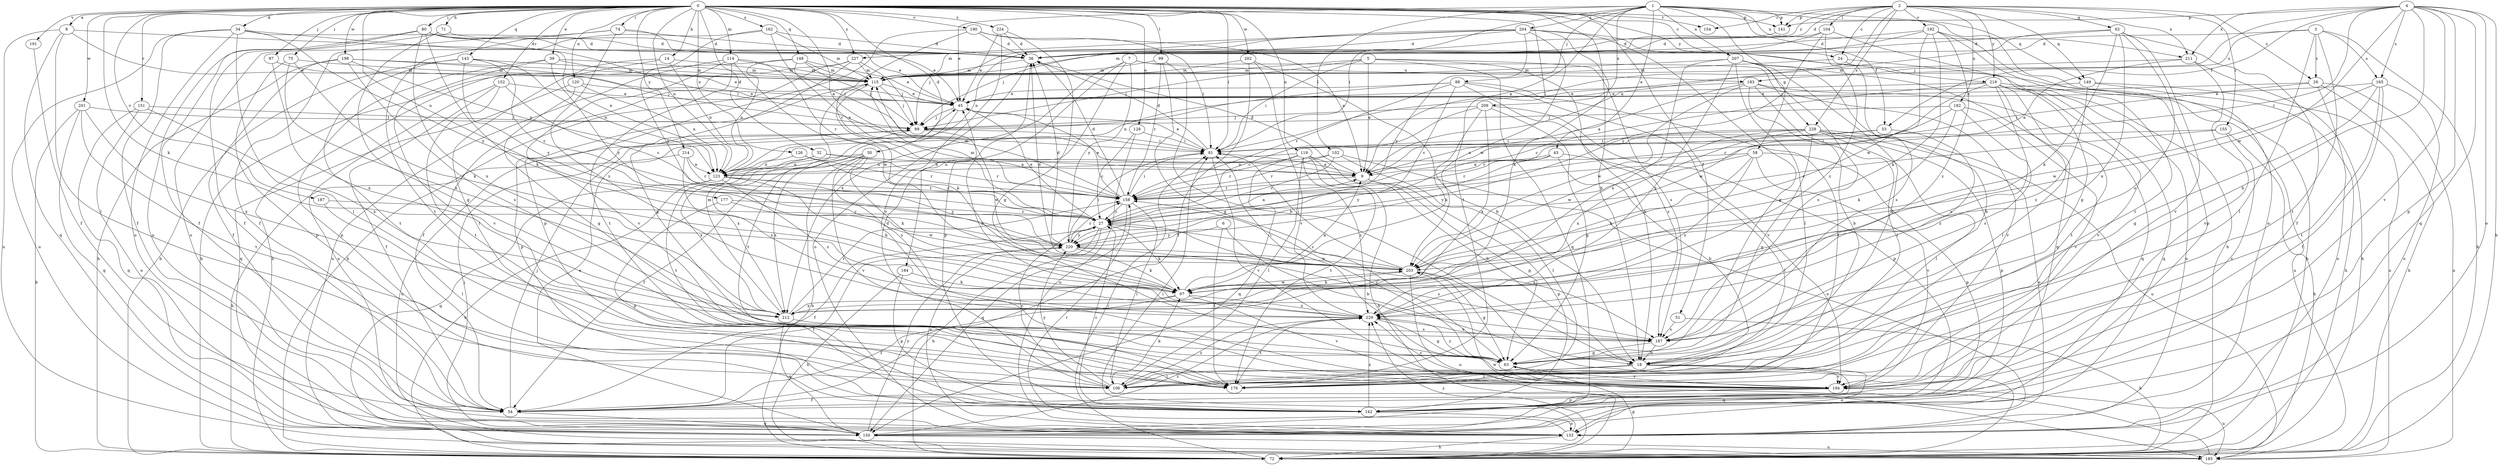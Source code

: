 strict digraph  {
0;
1;
2;
3;
4;
5;
6;
7;
8;
9;
14;
18;
24;
26;
27;
30;
32;
34;
36;
39;
43;
45;
51;
53;
54;
58;
62;
63;
71;
72;
74;
75;
80;
81;
87;
88;
89;
97;
99;
102;
104;
106;
114;
115;
119;
120;
123;
126;
128;
133;
141;
142;
143;
148;
149;
150;
151;
152;
154;
155;
158;
162;
165;
167;
176;
177;
182;
183;
184;
185;
187;
190;
191;
192;
194;
198;
201;
202;
203;
204;
207;
209;
211;
212;
214;
219;
220;
224;
227;
228;
229;
0 -> 8  [label=a];
0 -> 9  [label=a];
0 -> 14  [label=b];
0 -> 18  [label=b];
0 -> 24  [label=c];
0 -> 30  [label=d];
0 -> 32  [label=d];
0 -> 34  [label=d];
0 -> 39  [label=e];
0 -> 51  [label=f];
0 -> 71  [label=h];
0 -> 74  [label=i];
0 -> 75  [label=i];
0 -> 80  [label=i];
0 -> 81  [label=i];
0 -> 87  [label=j];
0 -> 97  [label=k];
0 -> 99  [label=l];
0 -> 114  [label=m];
0 -> 119  [label=n];
0 -> 120  [label=n];
0 -> 123  [label=n];
0 -> 126  [label=o];
0 -> 128  [label=o];
0 -> 141  [label=p];
0 -> 143  [label=q];
0 -> 148  [label=q];
0 -> 151  [label=r];
0 -> 152  [label=r];
0 -> 154  [label=r];
0 -> 162  [label=s];
0 -> 176  [label=t];
0 -> 177  [label=u];
0 -> 187  [label=v];
0 -> 190  [label=v];
0 -> 191  [label=v];
0 -> 198  [label=w];
0 -> 201  [label=w];
0 -> 202  [label=w];
0 -> 214  [label=y];
0 -> 219  [label=y];
0 -> 224  [label=z];
0 -> 227  [label=z];
1 -> 9  [label=a];
1 -> 43  [label=e];
1 -> 45  [label=e];
1 -> 53  [label=f];
1 -> 58  [label=g];
1 -> 81  [label=i];
1 -> 88  [label=j];
1 -> 102  [label=l];
1 -> 133  [label=o];
1 -> 141  [label=p];
1 -> 149  [label=q];
1 -> 204  [label=x];
1 -> 207  [label=x];
1 -> 209  [label=x];
1 -> 211  [label=x];
2 -> 9  [label=a];
2 -> 24  [label=c];
2 -> 26  [label=c];
2 -> 36  [label=d];
2 -> 62  [label=g];
2 -> 104  [label=l];
2 -> 141  [label=p];
2 -> 149  [label=q];
2 -> 154  [label=r];
2 -> 155  [label=r];
2 -> 182  [label=u];
2 -> 192  [label=v];
2 -> 211  [label=x];
2 -> 219  [label=y];
2 -> 227  [label=z];
2 -> 228  [label=z];
3 -> 26  [label=c];
3 -> 36  [label=d];
3 -> 72  [label=h];
3 -> 106  [label=l];
3 -> 165  [label=s];
3 -> 176  [label=t];
3 -> 183  [label=u];
4 -> 18  [label=b];
4 -> 53  [label=f];
4 -> 72  [label=h];
4 -> 89  [label=j];
4 -> 133  [label=o];
4 -> 141  [label=p];
4 -> 142  [label=p];
4 -> 150  [label=q];
4 -> 158  [label=r];
4 -> 165  [label=s];
4 -> 194  [label=v];
4 -> 203  [label=w];
4 -> 211  [label=x];
5 -> 9  [label=a];
5 -> 18  [label=b];
5 -> 81  [label=i];
5 -> 89  [label=j];
5 -> 115  [label=m];
5 -> 150  [label=q];
5 -> 167  [label=s];
6 -> 18  [label=b];
6 -> 176  [label=t];
6 -> 220  [label=y];
7 -> 142  [label=p];
7 -> 183  [label=u];
7 -> 184  [label=u];
7 -> 212  [label=x];
7 -> 220  [label=y];
7 -> 228  [label=z];
8 -> 36  [label=d];
8 -> 45  [label=e];
8 -> 106  [label=l];
8 -> 150  [label=q];
8 -> 185  [label=u];
9 -> 36  [label=d];
9 -> 63  [label=g];
9 -> 142  [label=p];
9 -> 158  [label=r];
14 -> 72  [label=h];
14 -> 106  [label=l];
14 -> 115  [label=m];
14 -> 123  [label=n];
18 -> 106  [label=l];
18 -> 133  [label=o];
18 -> 150  [label=q];
18 -> 176  [label=t];
18 -> 194  [label=v];
24 -> 72  [label=h];
24 -> 115  [label=m];
24 -> 167  [label=s];
26 -> 45  [label=e];
26 -> 72  [label=h];
26 -> 81  [label=i];
26 -> 133  [label=o];
26 -> 185  [label=u];
27 -> 9  [label=a];
27 -> 45  [label=e];
27 -> 54  [label=f];
27 -> 72  [label=h];
27 -> 97  [label=k];
27 -> 115  [label=m];
27 -> 133  [label=o];
27 -> 167  [label=s];
27 -> 220  [label=y];
30 -> 54  [label=f];
30 -> 72  [label=h];
30 -> 97  [label=k];
30 -> 123  [label=n];
30 -> 194  [label=v];
30 -> 212  [label=x];
30 -> 229  [label=z];
32 -> 9  [label=a];
32 -> 158  [label=r];
32 -> 176  [label=t];
32 -> 212  [label=x];
34 -> 36  [label=d];
34 -> 54  [label=f];
34 -> 106  [label=l];
34 -> 123  [label=n];
34 -> 133  [label=o];
34 -> 185  [label=u];
34 -> 220  [label=y];
36 -> 115  [label=m];
36 -> 133  [label=o];
39 -> 45  [label=e];
39 -> 115  [label=m];
39 -> 142  [label=p];
39 -> 194  [label=v];
39 -> 220  [label=y];
43 -> 9  [label=a];
43 -> 18  [label=b];
43 -> 106  [label=l];
43 -> 158  [label=r];
43 -> 220  [label=y];
45 -> 89  [label=j];
45 -> 176  [label=t];
51 -> 72  [label=h];
51 -> 167  [label=s];
53 -> 9  [label=a];
53 -> 81  [label=i];
53 -> 229  [label=z];
54 -> 89  [label=j];
54 -> 150  [label=q];
58 -> 97  [label=k];
58 -> 123  [label=n];
58 -> 142  [label=p];
58 -> 194  [label=v];
58 -> 220  [label=y];
58 -> 229  [label=z];
62 -> 36  [label=d];
62 -> 54  [label=f];
62 -> 81  [label=i];
62 -> 97  [label=k];
62 -> 167  [label=s];
62 -> 194  [label=v];
62 -> 212  [label=x];
63 -> 158  [label=r];
63 -> 194  [label=v];
63 -> 229  [label=z];
71 -> 36  [label=d];
71 -> 54  [label=f];
71 -> 63  [label=g];
72 -> 63  [label=g];
72 -> 81  [label=i];
72 -> 229  [label=z];
74 -> 36  [label=d];
74 -> 45  [label=e];
74 -> 54  [label=f];
74 -> 176  [label=t];
74 -> 229  [label=z];
75 -> 97  [label=k];
75 -> 115  [label=m];
75 -> 142  [label=p];
75 -> 212  [label=x];
80 -> 36  [label=d];
80 -> 45  [label=e];
80 -> 54  [label=f];
80 -> 81  [label=i];
80 -> 97  [label=k];
80 -> 133  [label=o];
80 -> 212  [label=x];
81 -> 9  [label=a];
81 -> 36  [label=d];
81 -> 45  [label=e];
81 -> 194  [label=v];
87 -> 115  [label=m];
87 -> 212  [label=x];
88 -> 27  [label=c];
88 -> 45  [label=e];
88 -> 123  [label=n];
88 -> 158  [label=r];
88 -> 167  [label=s];
88 -> 176  [label=t];
88 -> 194  [label=v];
89 -> 81  [label=i];
89 -> 185  [label=u];
89 -> 203  [label=w];
89 -> 212  [label=x];
97 -> 9  [label=a];
97 -> 54  [label=f];
97 -> 194  [label=v];
97 -> 203  [label=w];
97 -> 212  [label=x];
97 -> 229  [label=z];
99 -> 18  [label=b];
99 -> 63  [label=g];
99 -> 115  [label=m];
99 -> 158  [label=r];
102 -> 27  [label=c];
102 -> 106  [label=l];
102 -> 123  [label=n];
102 -> 133  [label=o];
102 -> 158  [label=r];
104 -> 36  [label=d];
104 -> 63  [label=g];
104 -> 89  [label=j];
104 -> 220  [label=y];
104 -> 229  [label=z];
106 -> 27  [label=c];
106 -> 36  [label=d];
106 -> 97  [label=k];
106 -> 220  [label=y];
106 -> 229  [label=z];
114 -> 115  [label=m];
114 -> 158  [label=r];
114 -> 176  [label=t];
114 -> 185  [label=u];
114 -> 194  [label=v];
114 -> 203  [label=w];
115 -> 45  [label=e];
115 -> 89  [label=j];
115 -> 97  [label=k];
115 -> 142  [label=p];
119 -> 18  [label=b];
119 -> 72  [label=h];
119 -> 106  [label=l];
119 -> 123  [label=n];
119 -> 150  [label=q];
119 -> 158  [label=r];
119 -> 176  [label=t];
119 -> 229  [label=z];
120 -> 45  [label=e];
120 -> 63  [label=g];
120 -> 123  [label=n];
120 -> 150  [label=q];
123 -> 72  [label=h];
123 -> 97  [label=k];
123 -> 150  [label=q];
123 -> 158  [label=r];
123 -> 220  [label=y];
123 -> 229  [label=z];
126 -> 27  [label=c];
126 -> 123  [label=n];
126 -> 158  [label=r];
128 -> 27  [label=c];
128 -> 81  [label=i];
128 -> 133  [label=o];
133 -> 72  [label=h];
133 -> 81  [label=i];
133 -> 158  [label=r];
141 -> 36  [label=d];
142 -> 27  [label=c];
142 -> 133  [label=o];
142 -> 229  [label=z];
143 -> 27  [label=c];
143 -> 72  [label=h];
143 -> 115  [label=m];
143 -> 123  [label=n];
143 -> 176  [label=t];
143 -> 220  [label=y];
148 -> 9  [label=a];
148 -> 45  [label=e];
148 -> 72  [label=h];
148 -> 89  [label=j];
148 -> 115  [label=m];
148 -> 123  [label=n];
149 -> 45  [label=e];
149 -> 72  [label=h];
149 -> 185  [label=u];
149 -> 229  [label=z];
150 -> 45  [label=e];
150 -> 89  [label=j];
150 -> 185  [label=u];
150 -> 220  [label=y];
150 -> 229  [label=z];
151 -> 89  [label=j];
151 -> 133  [label=o];
151 -> 150  [label=q];
151 -> 212  [label=x];
152 -> 27  [label=c];
152 -> 45  [label=e];
152 -> 54  [label=f];
152 -> 133  [label=o];
152 -> 176  [label=t];
155 -> 27  [label=c];
155 -> 72  [label=h];
155 -> 81  [label=i];
155 -> 194  [label=v];
158 -> 27  [label=c];
158 -> 36  [label=d];
158 -> 45  [label=e];
158 -> 81  [label=i];
158 -> 106  [label=l];
158 -> 115  [label=m];
158 -> 150  [label=q];
162 -> 36  [label=d];
162 -> 81  [label=i];
162 -> 115  [label=m];
162 -> 133  [label=o];
162 -> 220  [label=y];
165 -> 45  [label=e];
165 -> 54  [label=f];
165 -> 63  [label=g];
165 -> 133  [label=o];
165 -> 176  [label=t];
165 -> 203  [label=w];
167 -> 18  [label=b];
167 -> 45  [label=e];
167 -> 63  [label=g];
177 -> 27  [label=c];
177 -> 142  [label=p];
177 -> 203  [label=w];
182 -> 89  [label=j];
182 -> 97  [label=k];
182 -> 158  [label=r];
182 -> 167  [label=s];
182 -> 194  [label=v];
183 -> 9  [label=a];
183 -> 18  [label=b];
183 -> 45  [label=e];
183 -> 106  [label=l];
183 -> 150  [label=q];
183 -> 194  [label=v];
183 -> 203  [label=w];
184 -> 72  [label=h];
184 -> 97  [label=k];
184 -> 142  [label=p];
185 -> 203  [label=w];
187 -> 27  [label=c];
187 -> 106  [label=l];
190 -> 9  [label=a];
190 -> 36  [label=d];
190 -> 81  [label=i];
190 -> 142  [label=p];
190 -> 158  [label=r];
191 -> 54  [label=f];
192 -> 36  [label=d];
192 -> 97  [label=k];
192 -> 115  [label=m];
192 -> 142  [label=p];
192 -> 176  [label=t];
192 -> 203  [label=w];
192 -> 229  [label=z];
194 -> 54  [label=f];
194 -> 142  [label=p];
194 -> 185  [label=u];
194 -> 229  [label=z];
198 -> 54  [label=f];
198 -> 72  [label=h];
198 -> 89  [label=j];
198 -> 115  [label=m];
198 -> 123  [label=n];
198 -> 167  [label=s];
201 -> 72  [label=h];
201 -> 89  [label=j];
201 -> 150  [label=q];
201 -> 176  [label=t];
201 -> 212  [label=x];
202 -> 18  [label=b];
202 -> 54  [label=f];
202 -> 115  [label=m];
202 -> 194  [label=v];
203 -> 27  [label=c];
203 -> 36  [label=d];
203 -> 63  [label=g];
203 -> 72  [label=h];
203 -> 81  [label=i];
203 -> 97  [label=k];
203 -> 185  [label=u];
204 -> 36  [label=d];
204 -> 63  [label=g];
204 -> 72  [label=h];
204 -> 89  [label=j];
204 -> 97  [label=k];
204 -> 115  [label=m];
204 -> 123  [label=n];
204 -> 203  [label=w];
204 -> 220  [label=y];
207 -> 18  [label=b];
207 -> 63  [label=g];
207 -> 106  [label=l];
207 -> 115  [label=m];
207 -> 150  [label=q];
207 -> 167  [label=s];
207 -> 212  [label=x];
207 -> 229  [label=z];
209 -> 27  [label=c];
209 -> 63  [label=g];
209 -> 89  [label=j];
209 -> 97  [label=k];
209 -> 142  [label=p];
209 -> 212  [label=x];
211 -> 9  [label=a];
211 -> 72  [label=h];
211 -> 115  [label=m];
211 -> 194  [label=v];
212 -> 115  [label=m];
212 -> 150  [label=q];
212 -> 158  [label=r];
212 -> 167  [label=s];
214 -> 72  [label=h];
214 -> 123  [label=n];
214 -> 158  [label=r];
214 -> 229  [label=z];
219 -> 27  [label=c];
219 -> 45  [label=e];
219 -> 106  [label=l];
219 -> 133  [label=o];
219 -> 150  [label=q];
219 -> 167  [label=s];
219 -> 176  [label=t];
219 -> 185  [label=u];
219 -> 194  [label=v];
219 -> 203  [label=w];
220 -> 36  [label=d];
220 -> 54  [label=f];
220 -> 81  [label=i];
220 -> 97  [label=k];
220 -> 158  [label=r];
220 -> 167  [label=s];
220 -> 203  [label=w];
224 -> 36  [label=d];
224 -> 45  [label=e];
224 -> 63  [label=g];
224 -> 194  [label=v];
227 -> 54  [label=f];
227 -> 63  [label=g];
227 -> 72  [label=h];
227 -> 89  [label=j];
227 -> 115  [label=m];
228 -> 63  [label=g];
228 -> 81  [label=i];
228 -> 106  [label=l];
228 -> 133  [label=o];
228 -> 142  [label=p];
228 -> 158  [label=r];
228 -> 185  [label=u];
228 -> 203  [label=w];
228 -> 212  [label=x];
229 -> 63  [label=g];
229 -> 81  [label=i];
229 -> 167  [label=s];
229 -> 176  [label=t];
}
